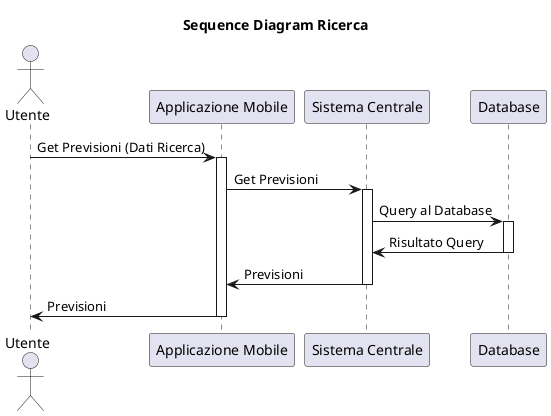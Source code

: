 @startuml
title Sequence Diagram Ricerca
actor Utente

Utente -> "Applicazione Mobile": Get Previsioni (Dati Ricerca)
activate "Applicazione Mobile"

"Applicazione Mobile" -> "Sistema Centrale": Get Previsioni
activate "Sistema Centrale"

"Sistema Centrale" -> "Database": Query al Database
activate "Database"

"Database" -> "Sistema Centrale": Risultato Query
deactivate "Database"

"Sistema Centrale" -> "Applicazione Mobile": Previsioni
deactivate "Sistema Centrale"

"Applicazione Mobile" -> Utente: Previsioni
deactivate "Applicazione Mobile"
@enduml